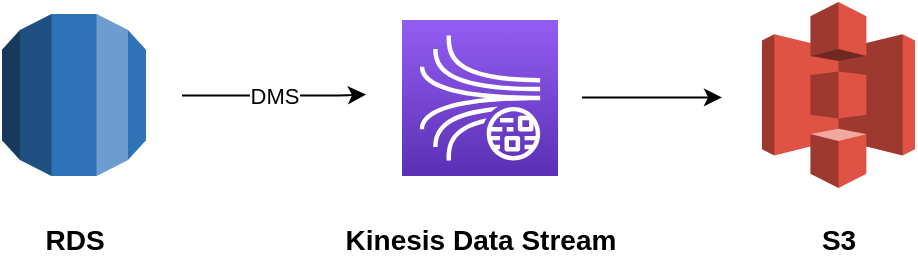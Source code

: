 <mxfile>
    <diagram id="d57eOtGWVGFuMznfZGJY" name="Page-1">
        <mxGraphModel dx="543" dy="630" grid="0" gridSize="10" guides="1" tooltips="1" connect="1" arrows="1" fold="1" page="1" pageScale="1" pageWidth="850" pageHeight="1100" math="0" shadow="0">
            <root>
                <mxCell id="0"/>
                <mxCell id="1" parent="0"/>
                <mxCell id="3" value="" style="sketch=0;points=[[0,0,0],[0.25,0,0],[0.5,0,0],[0.75,0,0],[1,0,0],[0,1,0],[0.25,1,0],[0.5,1,0],[0.75,1,0],[1,1,0],[0,0.25,0],[0,0.5,0],[0,0.75,0],[1,0.25,0],[1,0.5,0],[1,0.75,0]];outlineConnect=0;fontColor=#232F3E;gradientColor=#945DF2;gradientDirection=north;fillColor=#5A30B5;strokeColor=#ffffff;dashed=0;verticalLabelPosition=bottom;verticalAlign=top;align=center;html=1;fontSize=12;fontStyle=0;aspect=fixed;shape=mxgraph.aws4.resourceIcon;resIcon=mxgraph.aws4.kinesis_data_streams;" vertex="1" parent="1">
                    <mxGeometry x="240" y="213" width="78" height="78" as="geometry"/>
                </mxCell>
                <mxCell id="4" value="" style="outlineConnect=0;dashed=0;verticalLabelPosition=bottom;verticalAlign=top;align=center;html=1;shape=mxgraph.aws3.s3;fillColor=#E05243;gradientColor=none;" vertex="1" parent="1">
                    <mxGeometry x="420" y="204" width="76.5" height="93" as="geometry"/>
                </mxCell>
                <mxCell id="7" value="" style="endArrow=classic;html=1;" edge="1" parent="1">
                    <mxGeometry relative="1" as="geometry">
                        <mxPoint x="130" y="250.73" as="sourcePoint"/>
                        <mxPoint x="222" y="250.23" as="targetPoint"/>
                        <Array as="points">
                            <mxPoint x="210" y="250.73"/>
                        </Array>
                    </mxGeometry>
                </mxCell>
                <mxCell id="8" value="DMS" style="edgeLabel;resizable=0;html=1;align=center;verticalAlign=middle;" connectable="0" vertex="1" parent="7">
                    <mxGeometry relative="1" as="geometry"/>
                </mxCell>
                <mxCell id="10" value="" style="endArrow=classic;html=1;" edge="1" parent="1">
                    <mxGeometry width="50" height="50" relative="1" as="geometry">
                        <mxPoint x="330" y="251.69" as="sourcePoint"/>
                        <mxPoint x="400" y="251.69" as="targetPoint"/>
                    </mxGeometry>
                </mxCell>
                <mxCell id="17" value="&lt;font style=&quot;font-size: 14px&quot;&gt;RDS&lt;/font&gt;" style="text;strokeColor=none;fillColor=none;html=1;fontSize=24;fontStyle=1;verticalAlign=middle;align=center;" vertex="1" parent="1">
                    <mxGeometry x="44" y="310" width="64" height="20" as="geometry"/>
                </mxCell>
                <mxCell id="20" value="&lt;font style=&quot;font-size: 14px&quot;&gt;Kinesis Data Stream&lt;/font&gt;" style="text;strokeColor=none;fillColor=none;html=1;fontSize=24;fontStyle=1;verticalAlign=middle;align=center;" vertex="1" parent="1">
                    <mxGeometry x="247" y="310" width="64" height="20" as="geometry"/>
                </mxCell>
                <mxCell id="21" value="&lt;font style=&quot;font-size: 14px&quot;&gt;S3&lt;/font&gt;" style="text;strokeColor=none;fillColor=none;html=1;fontSize=24;fontStyle=1;verticalAlign=middle;align=center;" vertex="1" parent="1">
                    <mxGeometry x="426.25" y="310" width="64" height="20" as="geometry"/>
                </mxCell>
                <mxCell id="23" value="" style="outlineConnect=0;dashed=0;verticalLabelPosition=bottom;verticalAlign=top;align=center;html=1;shape=mxgraph.aws3.rds;fillColor=#2E73B8;gradientColor=none;fontSize=14;" vertex="1" parent="1">
                    <mxGeometry x="40" y="210" width="72" height="81" as="geometry"/>
                </mxCell>
            </root>
        </mxGraphModel>
    </diagram>
</mxfile>